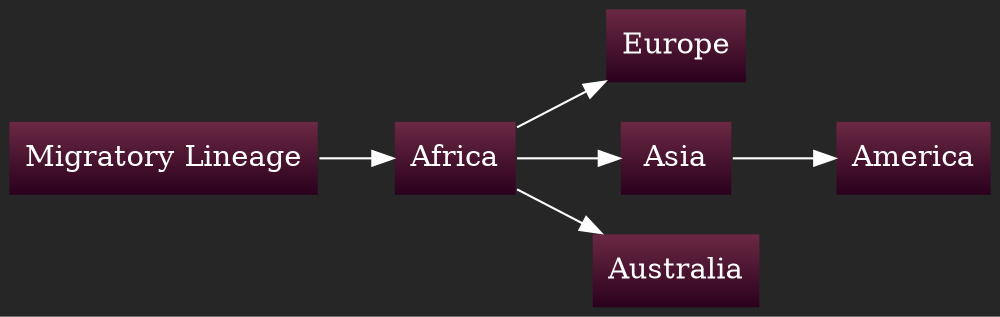 digraph D {
rankdir = LR
style = filled
color = lightgrey
bgcolor = "#262626"
fillcolor = "darkgray:gold"
gradientangle = 0
"Migratory Lineage" [shape=box, color="#262626", fontcolor=white, fillcolor="#6C2944:#29001C", style=filled, gradientangle=270.05]
"Africa" [shape=box, color="#262626", fontcolor=white, fillcolor="#6C2944:#29001C", style=filled, gradientangle=270.05]
"Migratory Lineage" -> "Africa" [color=white, penwidth=1]
"Europe" [shape=box, color="#262626", fontcolor=white, fillcolor="#6C2944:#29001C", style=filled, gradientangle=270.05]
"Africa" -> "Europe" [color=white, penwidth=1]
"Asia" [shape=box, color="#262626", fontcolor=white, fillcolor="#6C2944:#29001C", style=filled, gradientangle=270.05]
"Africa" -> "Asia" [color=white, penwidth=1]
"America" [shape=box, color="#262626", fontcolor=white, fillcolor="#6C2944:#29001C", style=filled, gradientangle=270.05]
"Asia" -> "America" [color=white, penwidth=1]
"Australia" [shape=box, color="#262626", fontcolor=white, fillcolor="#6C2944:#29001C", style=filled, gradientangle=270.05]
"Africa" -> "Australia" [color=white, penwidth=1]
}